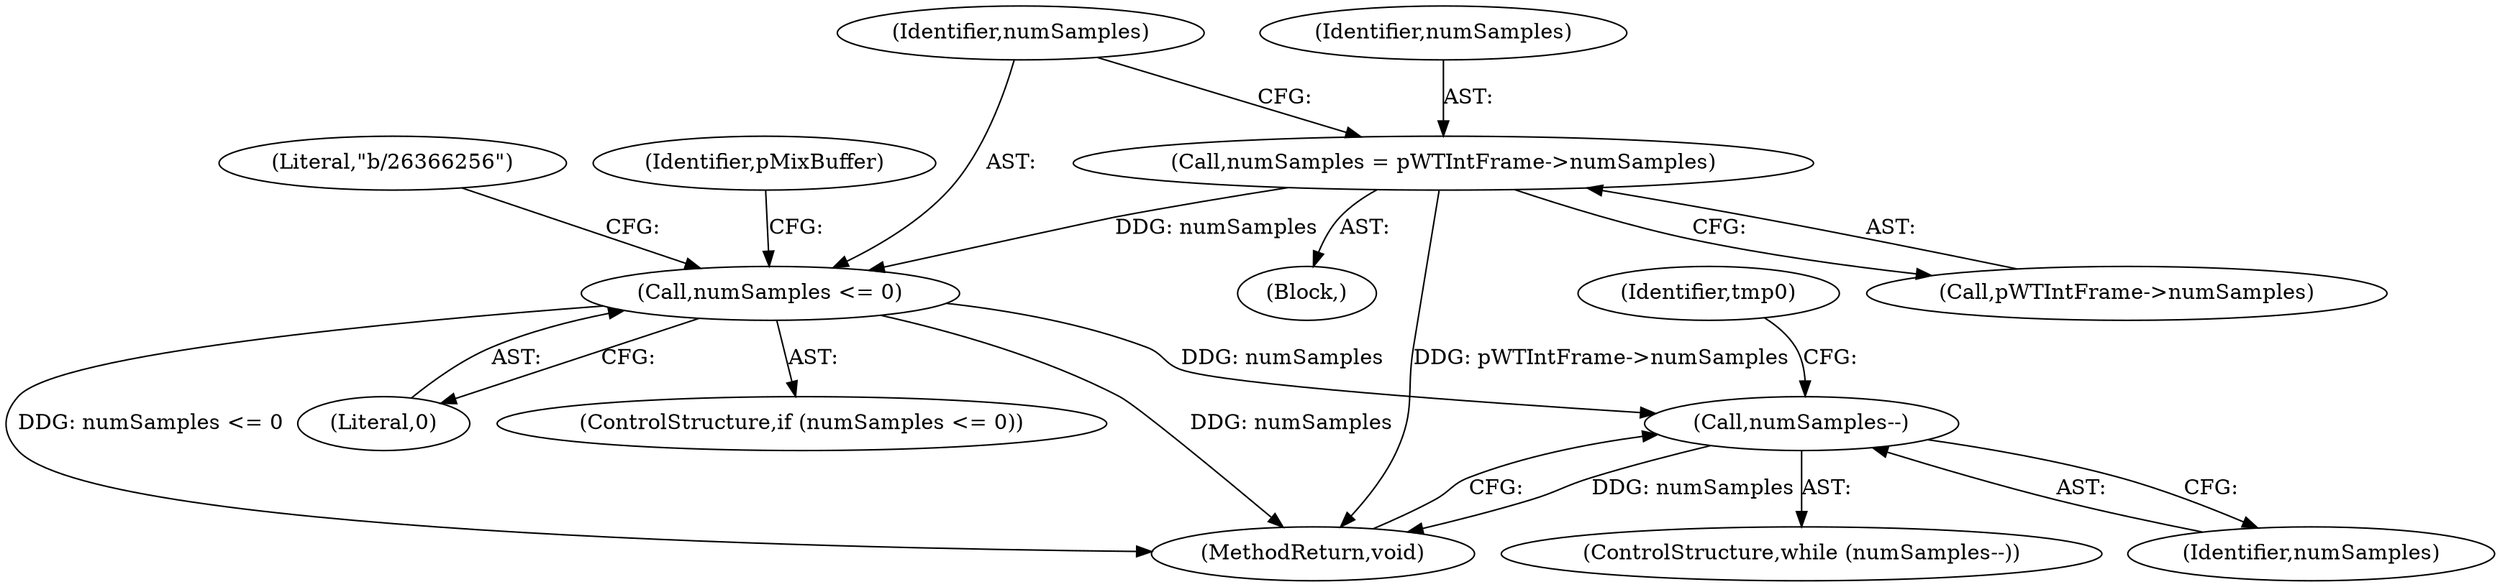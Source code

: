 digraph "0_Android_24d7c408c52143bce7b49de82f3913fd8d1219cf_4@pointer" {
"1000131" [label="(Call,numSamples = pWTIntFrame->numSamples)"];
"1000137" [label="(Call,numSamples <= 0)"];
"1000196" [label="(Call,numSamples--)"];
"1000136" [label="(ControlStructure,if (numSamples <= 0))"];
"1000148" [label="(Identifier,pMixBuffer)"];
"1000139" [label="(Literal,0)"];
"1000197" [label="(Identifier,numSamples)"];
"1000264" [label="(MethodReturn,void)"];
"1000137" [label="(Call,numSamples <= 0)"];
"1000142" [label="(Literal,\"b/26366256\")"];
"1000200" [label="(Identifier,tmp0)"];
"1000196" [label="(Call,numSamples--)"];
"1000132" [label="(Identifier,numSamples)"];
"1000131" [label="(Call,numSamples = pWTIntFrame->numSamples)"];
"1000138" [label="(Identifier,numSamples)"];
"1000120" [label="(Block,)"];
"1000195" [label="(ControlStructure,while (numSamples--))"];
"1000133" [label="(Call,pWTIntFrame->numSamples)"];
"1000131" -> "1000120"  [label="AST: "];
"1000131" -> "1000133"  [label="CFG: "];
"1000132" -> "1000131"  [label="AST: "];
"1000133" -> "1000131"  [label="AST: "];
"1000138" -> "1000131"  [label="CFG: "];
"1000131" -> "1000264"  [label="DDG: pWTIntFrame->numSamples"];
"1000131" -> "1000137"  [label="DDG: numSamples"];
"1000137" -> "1000136"  [label="AST: "];
"1000137" -> "1000139"  [label="CFG: "];
"1000138" -> "1000137"  [label="AST: "];
"1000139" -> "1000137"  [label="AST: "];
"1000142" -> "1000137"  [label="CFG: "];
"1000148" -> "1000137"  [label="CFG: "];
"1000137" -> "1000264"  [label="DDG: numSamples"];
"1000137" -> "1000264"  [label="DDG: numSamples <= 0"];
"1000137" -> "1000196"  [label="DDG: numSamples"];
"1000196" -> "1000195"  [label="AST: "];
"1000196" -> "1000197"  [label="CFG: "];
"1000197" -> "1000196"  [label="AST: "];
"1000200" -> "1000196"  [label="CFG: "];
"1000264" -> "1000196"  [label="CFG: "];
"1000196" -> "1000264"  [label="DDG: numSamples"];
}
